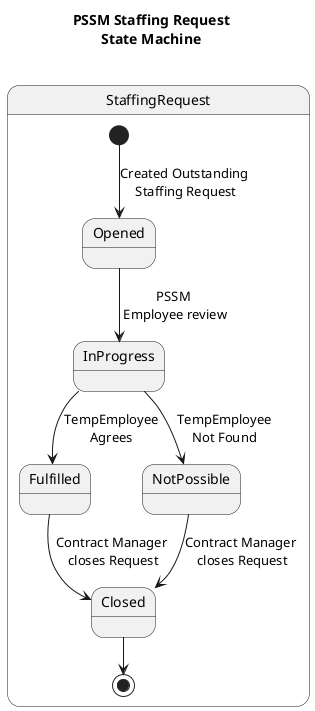 @startuml
skinparam monochrome true
title PSSM Staffing Request\nState Machine\n

state StaffingRequest {
  [*] --> Opened : Created Outstanding \nStaffing Request
  Opened --> InProgress: PSSM\n Employee review
  InProgress --> Fulfilled: TempEmployee\nAgrees
  InProgress --> NotPossible: TempEmployee\nNot Found
  Fulfilled --> Closed : Contract Manager \ncloses Request
  NotPossible --> Closed : Contract Manager \ncloses Request
  Closed --> [*]
}

@enduml
